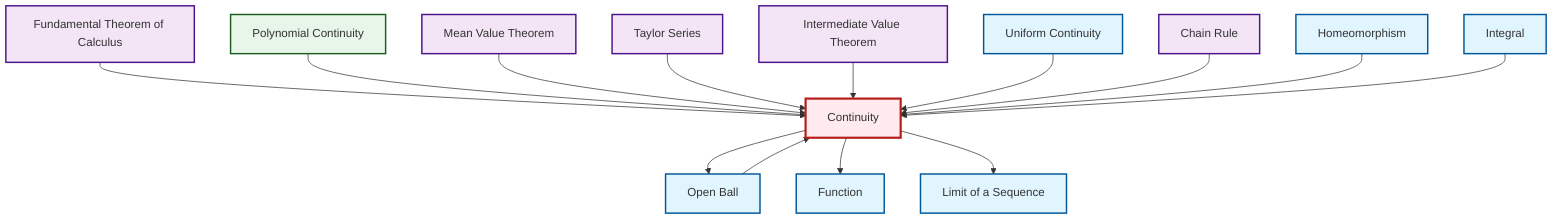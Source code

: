 graph TD
    classDef definition fill:#e1f5fe,stroke:#01579b,stroke-width:2px
    classDef theorem fill:#f3e5f5,stroke:#4a148c,stroke-width:2px
    classDef axiom fill:#fff3e0,stroke:#e65100,stroke-width:2px
    classDef example fill:#e8f5e9,stroke:#1b5e20,stroke-width:2px
    classDef current fill:#ffebee,stroke:#b71c1c,stroke-width:3px
    thm-taylor-series["Taylor Series"]:::theorem
    def-continuity["Continuity"]:::definition
    thm-fundamental-calculus["Fundamental Theorem of Calculus"]:::theorem
    def-integral["Integral"]:::definition
    def-open-ball["Open Ball"]:::definition
    thm-intermediate-value["Intermediate Value Theorem"]:::theorem
    def-uniform-continuity["Uniform Continuity"]:::definition
    def-function["Function"]:::definition
    ex-polynomial-continuity["Polynomial Continuity"]:::example
    thm-chain-rule["Chain Rule"]:::theorem
    thm-mean-value["Mean Value Theorem"]:::theorem
    def-homeomorphism["Homeomorphism"]:::definition
    def-limit["Limit of a Sequence"]:::definition
    thm-fundamental-calculus --> def-continuity
    def-continuity --> def-open-ball
    ex-polynomial-continuity --> def-continuity
    def-continuity --> def-function
    thm-mean-value --> def-continuity
    thm-taylor-series --> def-continuity
    thm-intermediate-value --> def-continuity
    def-open-ball --> def-continuity
    def-uniform-continuity --> def-continuity
    def-continuity --> def-limit
    thm-chain-rule --> def-continuity
    def-homeomorphism --> def-continuity
    def-integral --> def-continuity
    class def-continuity current